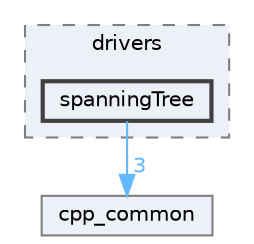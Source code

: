 digraph "spanningTree"
{
 // LATEX_PDF_SIZE
  bgcolor="transparent";
  edge [fontname=Helvetica,fontsize=10,labelfontname=Helvetica,labelfontsize=10];
  node [fontname=Helvetica,fontsize=10,shape=box,height=0.2,width=0.4];
  compound=true
  subgraph clusterdir_4fe5cf12322eb0f9892753dc20f1484c {
    graph [ bgcolor="#edf0f7", pencolor="grey50", label="drivers", fontname=Helvetica,fontsize=10 style="filled,dashed", URL="dir_4fe5cf12322eb0f9892753dc20f1484c.html",tooltip=""]
  dir_7d942d9f1d4da6808b2f8cc078cebc10 [label="spanningTree", fillcolor="#edf0f7", color="grey25", style="filled,bold", URL="dir_7d942d9f1d4da6808b2f8cc078cebc10.html",tooltip=""];
  }
  dir_f413d2883acb285bdeb0fac3ae939ed0 [label="cpp_common", fillcolor="#edf0f7", color="grey50", style="filled", URL="dir_f413d2883acb285bdeb0fac3ae939ed0.html",tooltip=""];
  dir_7d942d9f1d4da6808b2f8cc078cebc10->dir_f413d2883acb285bdeb0fac3ae939ed0 [headlabel="3", labeldistance=1.5 headhref="dir_000074_000036.html" href="dir_000074_000036.html" color="steelblue1" fontcolor="steelblue1"];
}
